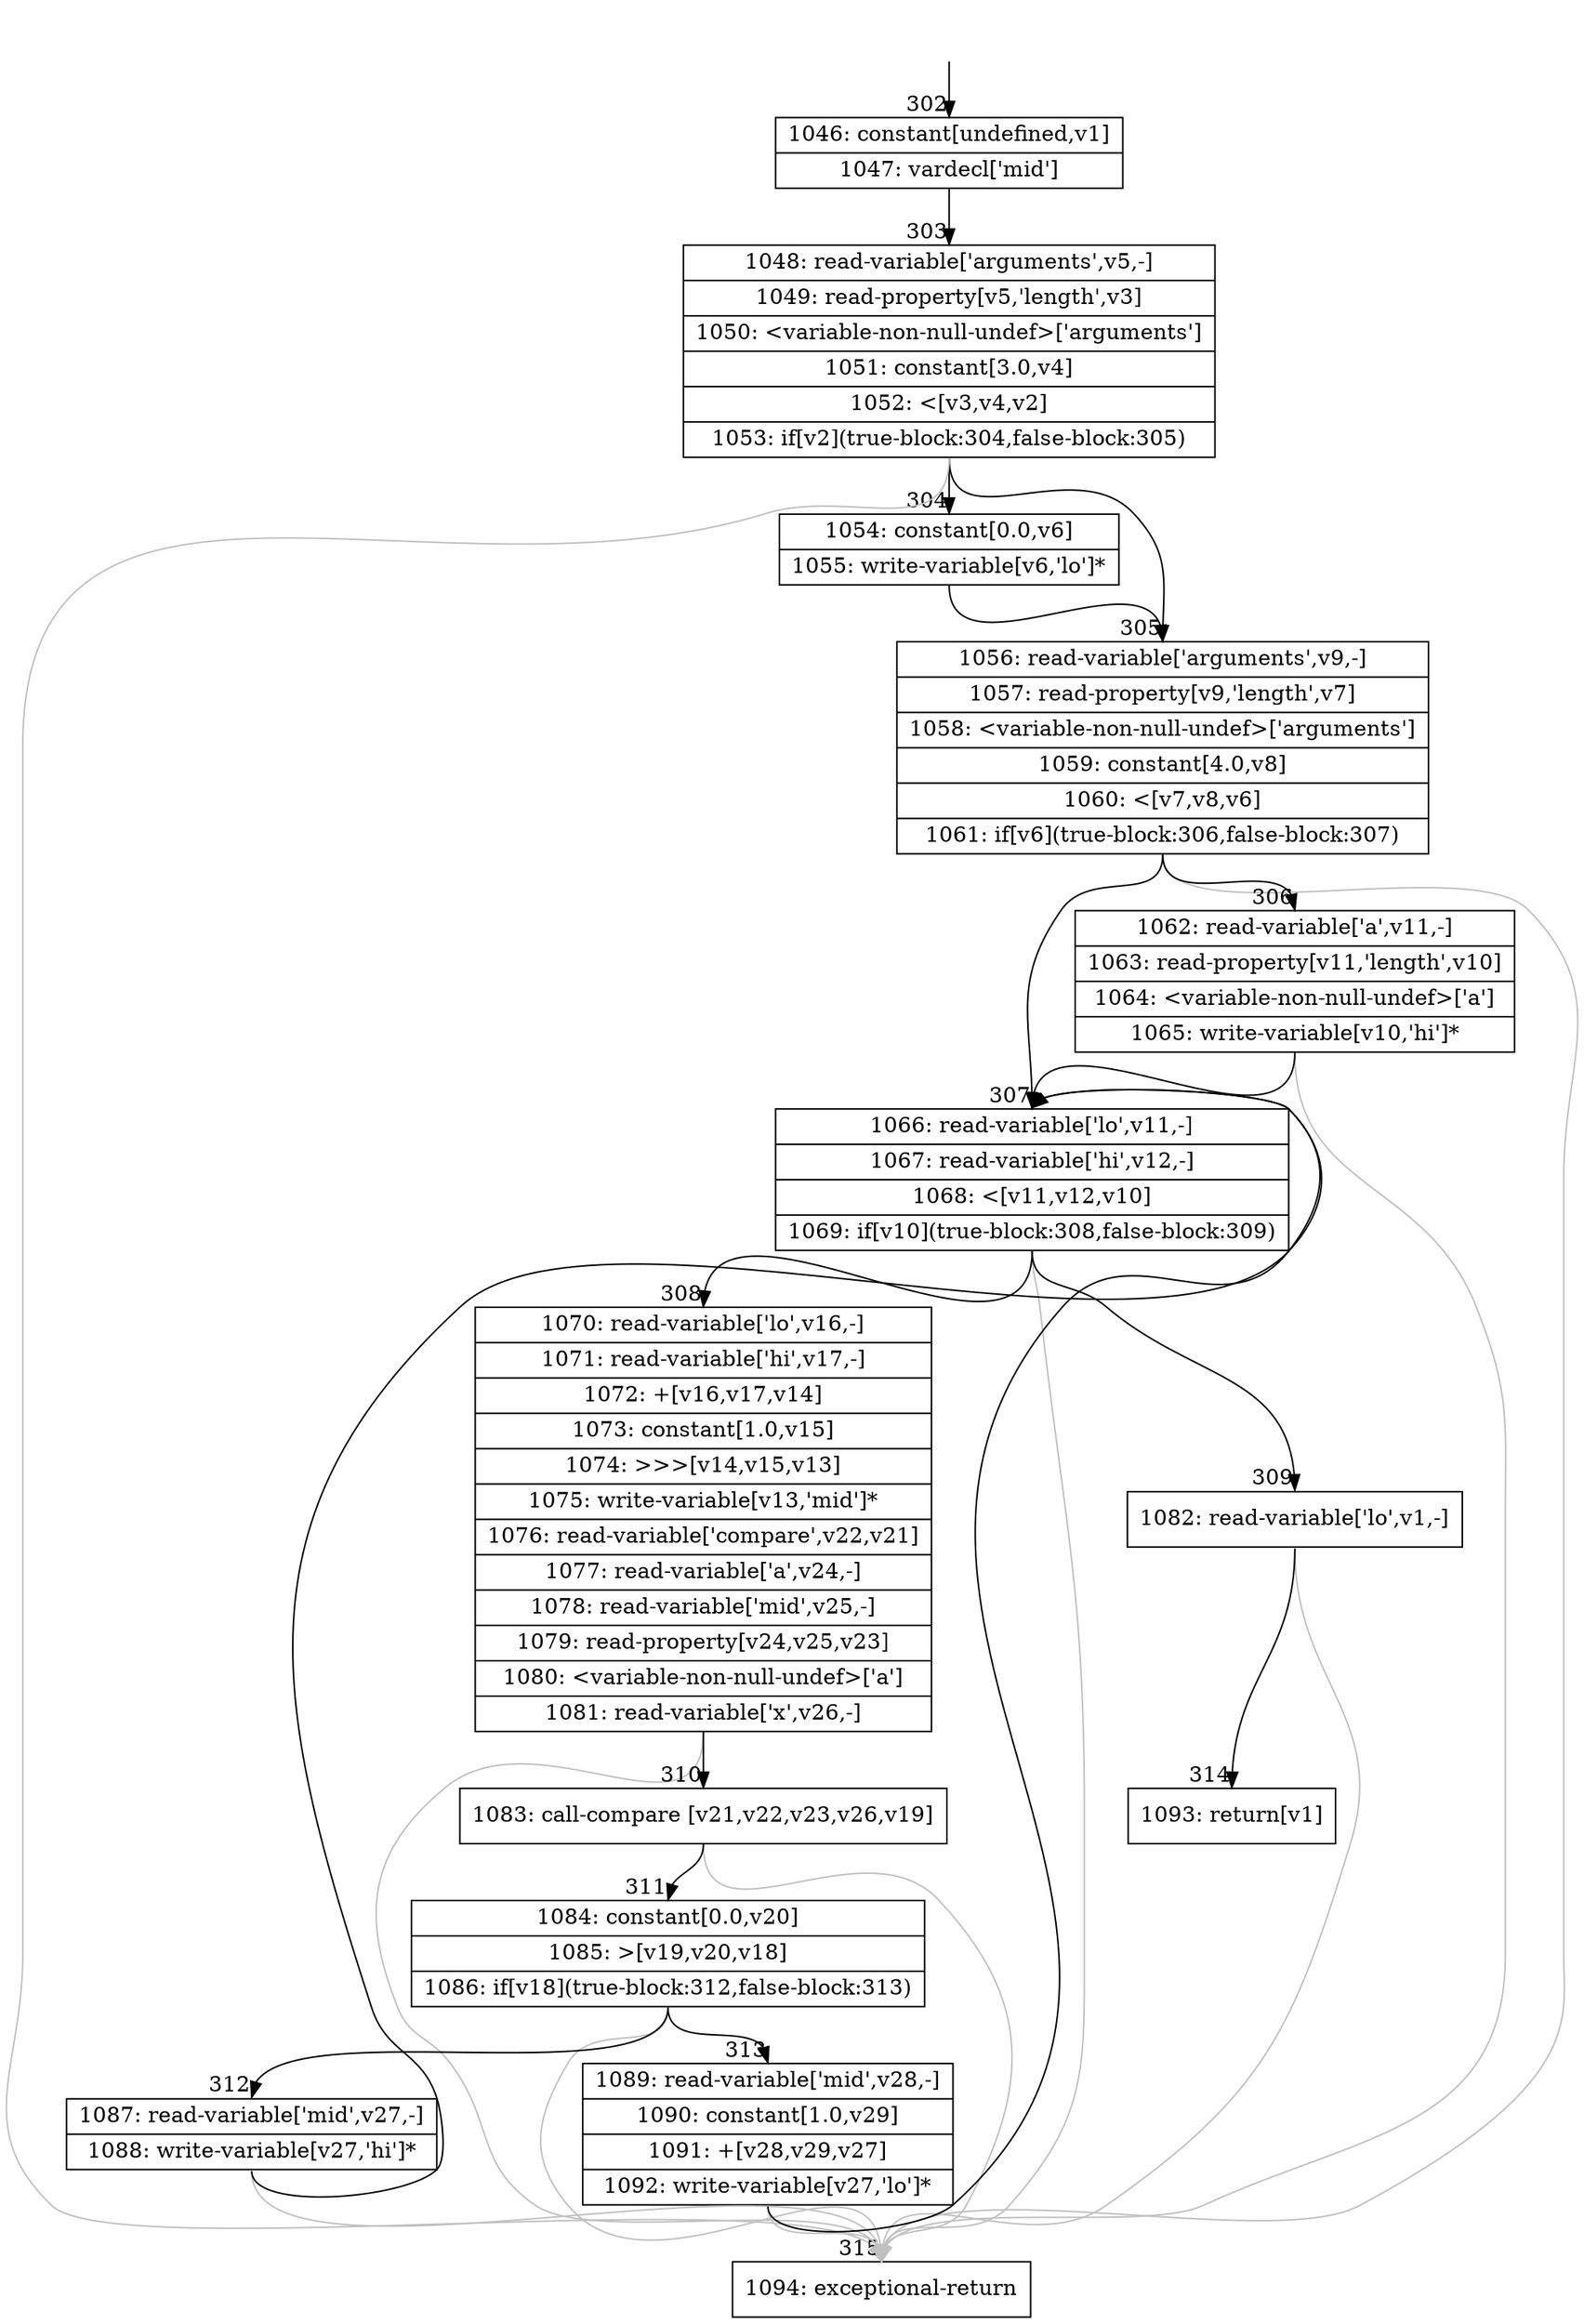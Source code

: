digraph {
rankdir="TD"
BB_entry25[shape=none,label=""];
BB_entry25 -> BB302 [tailport=s, headport=n, headlabel="    302"]
BB302 [shape=record label="{1046: constant[undefined,v1]|1047: vardecl['mid']}" ] 
BB302 -> BB303 [tailport=s, headport=n, headlabel="      303"]
BB303 [shape=record label="{1048: read-variable['arguments',v5,-]|1049: read-property[v5,'length',v3]|1050: \<variable-non-null-undef\>['arguments']|1051: constant[3.0,v4]|1052: \<[v3,v4,v2]|1053: if[v2](true-block:304,false-block:305)}" ] 
BB303 -> BB304 [tailport=s, headport=n, headlabel="      304"]
BB303 -> BB305 [tailport=s, headport=n, headlabel="      305"]
BB303 -> BB315 [tailport=s, headport=n, color=gray, headlabel="      315"]
BB304 [shape=record label="{1054: constant[0.0,v6]|1055: write-variable[v6,'lo']*}" ] 
BB304 -> BB305 [tailport=s, headport=n]
BB305 [shape=record label="{1056: read-variable['arguments',v9,-]|1057: read-property[v9,'length',v7]|1058: \<variable-non-null-undef\>['arguments']|1059: constant[4.0,v8]|1060: \<[v7,v8,v6]|1061: if[v6](true-block:306,false-block:307)}" ] 
BB305 -> BB306 [tailport=s, headport=n, headlabel="      306"]
BB305 -> BB307 [tailport=s, headport=n, headlabel="      307"]
BB305 -> BB315 [tailport=s, headport=n, color=gray]
BB306 [shape=record label="{1062: read-variable['a',v11,-]|1063: read-property[v11,'length',v10]|1064: \<variable-non-null-undef\>['a']|1065: write-variable[v10,'hi']*}" ] 
BB306 -> BB307 [tailport=s, headport=n]
BB306 -> BB315 [tailport=s, headport=n, color=gray]
BB307 [shape=record label="{1066: read-variable['lo',v11,-]|1067: read-variable['hi',v12,-]|1068: \<[v11,v12,v10]|1069: if[v10](true-block:308,false-block:309)}" ] 
BB307 -> BB308 [tailport=s, headport=n, headlabel="      308"]
BB307 -> BB309 [tailport=s, headport=n, headlabel="      309"]
BB307 -> BB315 [tailport=s, headport=n, color=gray]
BB308 [shape=record label="{1070: read-variable['lo',v16,-]|1071: read-variable['hi',v17,-]|1072: +[v16,v17,v14]|1073: constant[1.0,v15]|1074: \>\>\>[v14,v15,v13]|1075: write-variable[v13,'mid']*|1076: read-variable['compare',v22,v21]|1077: read-variable['a',v24,-]|1078: read-variable['mid',v25,-]|1079: read-property[v24,v25,v23]|1080: \<variable-non-null-undef\>['a']|1081: read-variable['x',v26,-]}" ] 
BB308 -> BB310 [tailport=s, headport=n, headlabel="      310"]
BB308 -> BB315 [tailport=s, headport=n, color=gray]
BB309 [shape=record label="{1082: read-variable['lo',v1,-]}" ] 
BB309 -> BB314 [tailport=s, headport=n, headlabel="      314"]
BB309 -> BB315 [tailport=s, headport=n, color=gray]
BB310 [shape=record label="{1083: call-compare [v21,v22,v23,v26,v19]}" ] 
BB310 -> BB311 [tailport=s, headport=n, headlabel="      311"]
BB310 -> BB315 [tailport=s, headport=n, color=gray]
BB311 [shape=record label="{1084: constant[0.0,v20]|1085: \>[v19,v20,v18]|1086: if[v18](true-block:312,false-block:313)}" ] 
BB311 -> BB312 [tailport=s, headport=n, headlabel="      312"]
BB311 -> BB313 [tailport=s, headport=n, headlabel="      313"]
BB311 -> BB315 [tailport=s, headport=n, color=gray]
BB312 [shape=record label="{1087: read-variable['mid',v27,-]|1088: write-variable[v27,'hi']*}" ] 
BB312 -> BB307 [tailport=s, headport=n]
BB312 -> BB315 [tailport=s, headport=n, color=gray]
BB313 [shape=record label="{1089: read-variable['mid',v28,-]|1090: constant[1.0,v29]|1091: +[v28,v29,v27]|1092: write-variable[v27,'lo']*}" ] 
BB313 -> BB307 [tailport=s, headport=n]
BB313 -> BB315 [tailport=s, headport=n, color=gray]
BB314 [shape=record label="{1093: return[v1]}" ] 
BB315 [shape=record label="{1094: exceptional-return}" ] 
//#$~ 189
}
